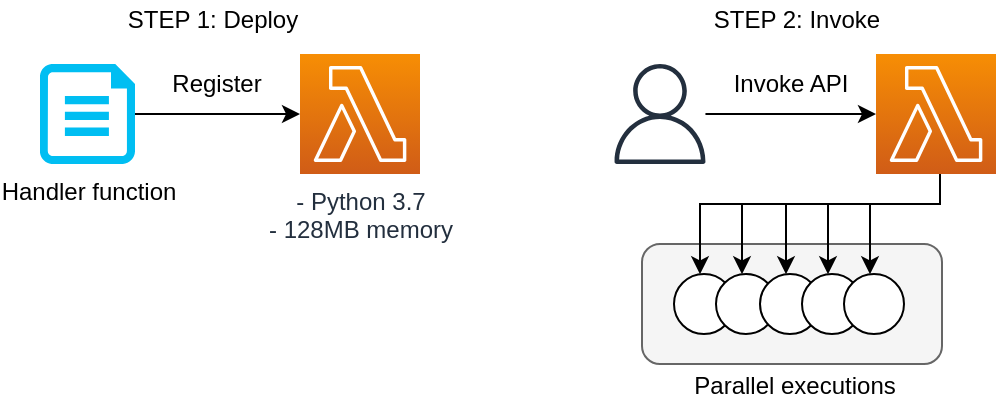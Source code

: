 <mxfile version="14.6.13" type="device"><diagram id="8-Fr1NMnVYzFOQPRu7ZI" name="Page-1"><mxGraphModel dx="1422" dy="843" grid="1" gridSize="10" guides="1" tooltips="1" connect="1" arrows="1" fold="1" page="1" pageScale="1" pageWidth="850" pageHeight="1100" math="0" shadow="0"><root><mxCell id="0"/><mxCell id="1" parent="0"/><mxCell id="N8qWsO8QJ8NCvIhwusHr-8" value="" style="rounded=1;whiteSpace=wrap;html=1;fillColor=#f5f5f5;strokeColor=#666666;fontColor=#333333;" parent="1" vertex="1"><mxGeometry x="391" y="170" width="150" height="60" as="geometry"/></mxCell><mxCell id="N8qWsO8QJ8NCvIhwusHr-14" value="" style="ellipse;whiteSpace=wrap;html=1;aspect=fixed;" parent="1" vertex="1"><mxGeometry x="407" y="185" width="30" height="30" as="geometry"/></mxCell><mxCell id="N8qWsO8QJ8NCvIhwusHr-17" value="" style="ellipse;whiteSpace=wrap;html=1;aspect=fixed;" parent="1" vertex="1"><mxGeometry x="428" y="185" width="30" height="30" as="geometry"/></mxCell><mxCell id="N8qWsO8QJ8NCvIhwusHr-3" style="edgeStyle=orthogonalEdgeStyle;rounded=0;orthogonalLoop=1;jettySize=auto;html=1;" parent="1" source="N8qWsO8QJ8NCvIhwusHr-1" target="N8qWsO8QJ8NCvIhwusHr-2" edge="1"><mxGeometry relative="1" as="geometry"/></mxCell><mxCell id="N8qWsO8QJ8NCvIhwusHr-1" value="Handler function" style="verticalLabelPosition=bottom;html=1;verticalAlign=top;align=center;strokeColor=none;fillColor=#00BEF2;shape=mxgraph.azure.file;pointerEvents=1;" parent="1" vertex="1"><mxGeometry x="90" y="80" width="47.5" height="50" as="geometry"/></mxCell><mxCell id="N8qWsO8QJ8NCvIhwusHr-2" value="- Python 3.7&lt;br&gt;- 128MB memory" style="points=[[0,0,0],[0.25,0,0],[0.5,0,0],[0.75,0,0],[1,0,0],[0,1,0],[0.25,1,0],[0.5,1,0],[0.75,1,0],[1,1,0],[0,0.25,0],[0,0.5,0],[0,0.75,0],[1,0.25,0],[1,0.5,0],[1,0.75,0]];outlineConnect=0;fontColor=#232F3E;gradientColor=#F78E04;gradientDirection=north;fillColor=#D05C17;strokeColor=#ffffff;dashed=0;verticalLabelPosition=bottom;verticalAlign=top;align=center;html=1;fontSize=12;fontStyle=0;aspect=fixed;shape=mxgraph.aws4.resourceIcon;resIcon=mxgraph.aws4.lambda;" parent="1" vertex="1"><mxGeometry x="220" y="75" width="60" height="60" as="geometry"/></mxCell><mxCell id="N8qWsO8QJ8NCvIhwusHr-6" value="STEP 1: Deploy" style="text;html=1;align=center;verticalAlign=middle;resizable=0;points=[];autosize=1;strokeColor=none;" parent="1" vertex="1"><mxGeometry x="126" y="48" width="100" height="20" as="geometry"/></mxCell><mxCell id="N8qWsO8QJ8NCvIhwusHr-9" value="STEP 2: Invoke" style="text;html=1;align=center;verticalAlign=middle;resizable=0;points=[];autosize=1;strokeColor=none;" parent="1" vertex="1"><mxGeometry x="418" y="48" width="100" height="20" as="geometry"/></mxCell><mxCell id="N8qWsO8QJ8NCvIhwusHr-12" style="edgeStyle=orthogonalEdgeStyle;rounded=0;orthogonalLoop=1;jettySize=auto;html=1;entryX=0;entryY=0.5;entryDx=0;entryDy=0;entryPerimeter=0;" parent="1" source="N8qWsO8QJ8NCvIhwusHr-10" target="N8qWsO8QJ8NCvIhwusHr-11" edge="1"><mxGeometry relative="1" as="geometry"/></mxCell><mxCell id="N8qWsO8QJ8NCvIhwusHr-10" value="" style="outlineConnect=0;fontColor=#232F3E;gradientColor=none;fillColor=#232F3E;strokeColor=none;dashed=0;verticalLabelPosition=bottom;verticalAlign=top;align=center;html=1;fontSize=12;fontStyle=0;aspect=fixed;pointerEvents=1;shape=mxgraph.aws4.user;" parent="1" vertex="1"><mxGeometry x="375" y="80" width="50" height="50" as="geometry"/></mxCell><mxCell id="N8qWsO8QJ8NCvIhwusHr-21" style="edgeStyle=orthogonalEdgeStyle;rounded=0;orthogonalLoop=1;jettySize=auto;html=1;" parent="1" source="N8qWsO8QJ8NCvIhwusHr-11" target="N8qWsO8QJ8NCvIhwusHr-14" edge="1"><mxGeometry relative="1" as="geometry"><Array as="points"><mxPoint x="540" y="150"/><mxPoint x="420" y="150"/></Array></mxGeometry></mxCell><mxCell id="N8qWsO8QJ8NCvIhwusHr-22" style="edgeStyle=orthogonalEdgeStyle;rounded=0;orthogonalLoop=1;jettySize=auto;html=1;" parent="1" source="N8qWsO8QJ8NCvIhwusHr-11" target="N8qWsO8QJ8NCvIhwusHr-17" edge="1"><mxGeometry relative="1" as="geometry"><Array as="points"><mxPoint x="540" y="150"/><mxPoint x="441" y="150"/></Array></mxGeometry></mxCell><mxCell id="N8qWsO8QJ8NCvIhwusHr-23" style="edgeStyle=orthogonalEdgeStyle;rounded=0;orthogonalLoop=1;jettySize=auto;html=1;" parent="1" source="N8qWsO8QJ8NCvIhwusHr-11" target="N8qWsO8QJ8NCvIhwusHr-18" edge="1"><mxGeometry relative="1" as="geometry"><Array as="points"><mxPoint x="540" y="150"/><mxPoint x="463" y="150"/></Array></mxGeometry></mxCell><mxCell id="N8qWsO8QJ8NCvIhwusHr-24" style="edgeStyle=orthogonalEdgeStyle;rounded=0;orthogonalLoop=1;jettySize=auto;html=1;" parent="1" source="N8qWsO8QJ8NCvIhwusHr-11" target="N8qWsO8QJ8NCvIhwusHr-19" edge="1"><mxGeometry relative="1" as="geometry"><Array as="points"><mxPoint x="540" y="150"/><mxPoint x="484" y="150"/></Array></mxGeometry></mxCell><mxCell id="N8qWsO8QJ8NCvIhwusHr-25" style="edgeStyle=orthogonalEdgeStyle;rounded=0;orthogonalLoop=1;jettySize=auto;html=1;" parent="1" source="N8qWsO8QJ8NCvIhwusHr-11" target="N8qWsO8QJ8NCvIhwusHr-20" edge="1"><mxGeometry relative="1" as="geometry"><Array as="points"><mxPoint x="540" y="150"/><mxPoint x="505" y="150"/></Array></mxGeometry></mxCell><mxCell id="N8qWsO8QJ8NCvIhwusHr-11" value="" style="points=[[0,0,0],[0.25,0,0],[0.5,0,0],[0.75,0,0],[1,0,0],[0,1,0],[0.25,1,0],[0.5,1,0],[0.75,1,0],[1,1,0],[0,0.25,0],[0,0.5,0],[0,0.75,0],[1,0.25,0],[1,0.5,0],[1,0.75,0]];outlineConnect=0;fontColor=#232F3E;gradientColor=#F78E04;gradientDirection=north;fillColor=#D05C17;strokeColor=#ffffff;dashed=0;verticalLabelPosition=bottom;verticalAlign=top;align=center;html=1;fontSize=12;fontStyle=0;aspect=fixed;shape=mxgraph.aws4.resourceIcon;resIcon=mxgraph.aws4.lambda;" parent="1" vertex="1"><mxGeometry x="508" y="75" width="60" height="60" as="geometry"/></mxCell><mxCell id="N8qWsO8QJ8NCvIhwusHr-13" value="Invoke API" style="text;html=1;align=center;verticalAlign=middle;resizable=0;points=[];autosize=1;strokeColor=none;" parent="1" vertex="1"><mxGeometry x="430" y="80" width="70" height="20" as="geometry"/></mxCell><mxCell id="N8qWsO8QJ8NCvIhwusHr-18" value="" style="ellipse;whiteSpace=wrap;html=1;aspect=fixed;" parent="1" vertex="1"><mxGeometry x="450" y="185" width="30" height="30" as="geometry"/></mxCell><mxCell id="N8qWsO8QJ8NCvIhwusHr-19" value="" style="ellipse;whiteSpace=wrap;html=1;aspect=fixed;" parent="1" vertex="1"><mxGeometry x="471" y="185" width="30" height="30" as="geometry"/></mxCell><mxCell id="N8qWsO8QJ8NCvIhwusHr-20" value="" style="ellipse;whiteSpace=wrap;html=1;aspect=fixed;" parent="1" vertex="1"><mxGeometry x="492" y="185" width="30" height="30" as="geometry"/></mxCell><mxCell id="N8qWsO8QJ8NCvIhwusHr-27" value="Parallel executions" style="text;html=1;align=center;verticalAlign=middle;resizable=0;points=[];autosize=1;strokeColor=none;" parent="1" vertex="1"><mxGeometry x="407" y="231" width="120" height="20" as="geometry"/></mxCell><mxCell id="N8qWsO8QJ8NCvIhwusHr-28" value="Register" style="text;html=1;align=center;verticalAlign=middle;resizable=0;points=[];autosize=1;strokeColor=none;" parent="1" vertex="1"><mxGeometry x="148" y="80" width="60" height="20" as="geometry"/></mxCell></root></mxGraphModel></diagram></mxfile>